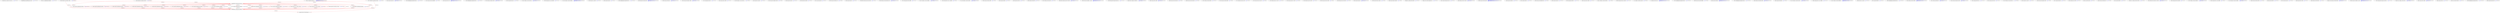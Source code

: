 digraph {
Node0x37fa3e0[label="  %mil.0.lcssa.i.i = phi i32 [ %118, %11..."];
Node0x37fa3e0 -> Node0x37fa3e0[label="D:0.00ns L:0",color=blue];
Node0x37fa4c0[label="  %quant26bt_pos.quant26bt_neg.i.i = sel..."];
Node0x37fa4c0 -> Node0x37fa4c0[label="D:20.00ns L:0",color=blue];
Node0x37fa5a0[label="  %ril.0.in.i.i = getelementptr inbounds..."];
Node0x37fa5a0 -> Node0x37fa5a0[label="D:20.00ns L:0",color=blue];
Node0x37fa680[label="  %ril.0.i.i = load i32* %ril.0.in.i.i, ..."];
Node0x37fa680 -> Node0x37fa680[label="D:0.00ns L:2",color=blue];
Node0x37fa680 -> Node0x37fa680[label="D:0.00ns L:2",color=blue];
Node0x37fa680 -> Node0x37fa680[label="D:0.00ns L:2",color=blue];
Node0x37dd1e0[label="  tail call fastcc void @upzero(i32 %128..."];
Node0x37fa680 -> Node0x37dd1e0[label="D:0.00ns L:2",color=red];
Node0x37e2460[label="  tail call fastcc void @upzero(i32 %200..."];
Node0x37fa680 -> Node0x37e2460[label="D:0.00ns L:2",color=red];
Node0x37fa760[label="  %124 = ashr i32 %ril.0.i.i, 2"];
Node0x37fa760 -> Node0x37fa760[label="D:0.00ns L:0",color=blue];
Node0x37fa760 -> Node0x37fa760[label="D:0.00ns L:0",color=blue];
Node0x37fa880[label="  %125 = getelementptr inbounds [16 x i3..."];
Node0x37fa880 -> Node0x37fa880[label="D:20.00ns L:0",color=blue];
Node0x37fa9e0[label="  %126 = load i32* %125, align 4, !tbaa ..."];
Node0x37fa9e0 -> Node0x37fa9e0[label="D:0.00ns L:1",color=blue];
Node0x37fa9e0 -> Node0x37dd1e0[label="D:0.00ns L:1",color=red];
Node0x37fa9e0 -> Node0x37e2460[label="D:0.00ns L:1",color=red];
Node0x37faac0[label="  %127 = mul nsw i32 %126, %detl.0"];
Node0x37faac0 -> Node0x37faac0[label="D:2.59ns L:1",color=blue];
Node0x37fabe0[label="  %128 = ashr i32 %127, 15"];
Node0x37fabe0 -> Node0x37fabe0[label="D:0.00ns L:0",color=blue];
Node0x37fabe0 -> Node0x37fabe0[label="D:0.00ns L:0",color=blue];
Node0x37fabe0 -> Node0x37fabe0[label="D:0.00ns L:0",color=blue];
Node0x37facc0[label="  %129 = getelementptr inbounds [16 x i3..."];
Node0x37facc0 -> Node0x37facc0[label="D:20.00ns L:0",color=blue];
Node0x37fada0[label="  %130 = load i32* %129, align 4, !tbaa ..."];
Node0x37fada0 -> Node0x37fada0[label="D:0.00ns L:1",color=blue];
Node0x37fada0 -> Node0x37dd1e0[label="D:0.00ns L:1",color=red];
Node0x37fada0 -> Node0x37e2460[label="D:0.00ns L:1",color=red];
Node0x37dc860[label="  %131 = add nsw i32 %nbl.0, %130"];
Node0x37dc860 -> Node0x37dc860[label="D:2.50ns L:0",color=blue];
Node0x37dc860 -> Node0x37dc860[label="D:2.50ns L:0",color=blue];
Node0x37dc940[label="  %132 = icmp slt i32 %131, 0"];
Node0x37dc940 -> Node0x37dc940[label="D:3.36ns L:0",color=blue];
Node0x37dca20[label="  %..i12.i3 = select i1 %132, i32 0, i32..."];
Node0x37dca20 -> Node0x37dca20[label="D:3.99ns L:0",color=blue];
Node0x37dca20 -> Node0x37dca20[label="D:3.99ns L:0",color=blue];
Node0x37dcb00[label="  %133 = icmp sgt i32 %..i12.i3, 18432"];
Node0x37dcb00 -> Node0x37dcb00[label="D:3.13ns L:0",color=blue];
Node0x37dcbe0[label="  %...i13.i4 = select i1 %133, i32 18432..."];
Node0x37dcbe0 -> Node0x37dcbe0[label="D:3.99ns L:0",color=blue];
Node0x37dcbe0 -> Node0x37dcbe0[label="D:3.99ns L:0",color=blue];
Node0x37dcbe0 -> Node0x37dcbe0[label="D:3.99ns L:0",color=blue];
Node0x37dccc0[label="  %134 = lshr i32 %...i13.i4, 6"];
Node0x37dccc0 -> Node0x37dccc0[label="D:0.00ns L:0",color=blue];
Node0x37dcda0[label="  %135 = and i32 %134, 31"];
Node0x37dcda0 -> Node0x37dcda0[label="D:0.00ns L:0",color=blue];
Node0x37dce80[label="  %136 = getelementptr inbounds [32 x i3..."];
Node0x37dce80 -> Node0x37dce80[label="D:20.00ns L:0",color=blue];
Node0x37dcfa0[label="  %137 = load i32* %136, align 4, !tbaa ..."];
Node0x37dcfa0 -> Node0x37dcfa0[label="D:0.00ns L:1",color=blue];
Node0x37dcfa0 -> Node0x37dd1e0[label="D:0.00ns L:1",color=red];
Node0x37dcfa0 -> Node0x37e2460[label="D:0.00ns L:1",color=red];
Node0x37dd0c0[label="  %138 = add nsw i32 %106, %128"];
Node0x37dd0c0 -> Node0x37dd0c0[label="D:2.50ns L:0",color=blue];
Node0x37dd0c0 -> Node0x37dd0c0[label="D:2.50ns L:0",color=blue];
Node0x37dd0c0 -> Node0x37dd0c0[label="D:2.50ns L:0",color=blue];
Node0x37deb80[label="  %161 = load i32* getelementptr inbound..."];
Node0x37dd1e0 -> Node0x37deb80[label="D:0.00ns L:1",color=red];
Node0x37dec60[label="  %162 = load i32* getelementptr inbound..."];
Node0x37dd1e0 -> Node0x37dec60[label="D:0.00ns L:1",color=red];
Node0x37deea0[label="  %164 = load i32* getelementptr inbound..."];
Node0x37dd1e0 -> Node0x37deea0[label="D:0.00ns L:1",color=red];
Node0x37defc0[label="  %165 = load i32* getelementptr inbound..."];
Node0x37dd1e0 -> Node0x37defc0[label="D:0.00ns L:1",color=red];
Node0x37df320[label="  %168 = load i32* getelementptr inbound..."];
Node0x37dd1e0 -> Node0x37df320[label="D:0.00ns L:1",color=red];
Node0x37df440[label="  %169 = load i32* getelementptr inbound..."];
Node0x37dd1e0 -> Node0x37df440[label="D:0.00ns L:1",color=red];
Node0x37df7a0[label="  %172 = load i32* getelementptr inbound..."];
Node0x37dd1e0 -> Node0x37df7a0[label="D:0.00ns L:1",color=red];
Node0x37df8c0[label="  %173 = load i32* getelementptr inbound..."];
Node0x37dd1e0 -> Node0x37df8c0[label="D:0.00ns L:1",color=red];
Node0x37dfc20[label="  %176 = load i32* getelementptr inbound..."];
Node0x37dd1e0 -> Node0x37dfc20[label="D:0.00ns L:1",color=red];
Node0x37dfd40[label="  %177 = load i32* getelementptr inbound..."];
Node0x37dd1e0 -> Node0x37dfd40[label="D:0.00ns L:1",color=red];
Node0x37e00a0[label="  %180 = load i32* getelementptr inbound..."];
Node0x37dd1e0 -> Node0x37e00a0[label="D:0.00ns L:1",color=red];
Node0x37e01c0[label="  %181 = load i32* getelementptr inbound..."];
Node0x37dd1e0 -> Node0x37e01c0[label="D:0.00ns L:1",color=red];
Node0x37e15c0[label="  %198 = load i32* %197, align 4, !tbaa ..."];
Node0x37dd1e0 -> Node0x37e15c0[label="D:0.00ns L:1",color=red];
Node0x37e1a00[label="  %202 = load i32* %201, align 4, !tbaa ..."];
Node0x37dd1e0 -> Node0x37e1a00[label="D:0.00ns L:1",color=red];
Node0x37e22a0[label="  %209 = load i32* %208, align 4, !tbaa ..."];
Node0x37dd1e0 -> Node0x37e22a0[label="D:0.00ns L:1",color=red];
Node0x37dd1e0 -> Node0x37e2460[label="D:0.00ns L:1",color=red];
Node0x37e40a0[label="  store i32 %234, i32* %235, align 4, !t..."];
Node0x37dd1e0 -> Node0x37e40a0[label="D:0.00ns L:1",color=red];
Node0x37dd2c0[label="  %139 = shl nsw i32 %al1.0, 2"];
Node0x37dd2c0 -> Node0x37dd2c0[label="D:0.00ns L:0",color=blue];
Node0x37dd2c0 -> Node0x37dd2c0[label="D:0.00ns L:0",color=blue];
Node0x37dd3a0[label="  %140 = mul nsw i32 %plt1.0, %138"];
Node0x37dd3a0 -> Node0x37dd3a0[label="D:2.59ns L:1",color=blue];
Node0x37dd3a0 -> Node0x37dd3a0[label="D:2.59ns L:1",color=blue];
Node0x37dd4c0[label="  %141 = icmp sgt i32 %140, -1"];
Node0x37dd4c0 -> Node0x37dd4c0[label="D:3.13ns L:0",color=blue];
Node0x37dd5a0[label="  %142 = sub nsw i32 0, %139"];
Node0x37dd5a0 -> Node0x37dd5a0[label="D:2.40ns L:0",color=blue];
Node0x37dd680[label="  %.1.i8.i5 = select i1 %141, i32 %142, ..."];
Node0x37dd680 -> Node0x37dd680[label="D:3.99ns L:0",color=blue];
Node0x37dd760[label="  %143 = ashr i32 %.1.i8.i5, 7"];
Node0x37dd760 -> Node0x37dd760[label="D:0.00ns L:0",color=blue];
Node0x37dd840[label="  %144 = mul nsw i32 %plt2.0, %138"];
Node0x37dd840 -> Node0x37dd840[label="D:2.59ns L:1",color=blue];
Node0x37dd920[label="  %145 = ashr i32 %144, 31"];
Node0x37dd920 -> Node0x37dd920[label="D:0.00ns L:0",color=blue];
Node0x37dda00[label="  %146 = and i32 %145, -256"];
Node0x37dda00 -> Node0x37dda00[label="D:0.00ns L:0",color=blue];
Node0x37ddae0[label="  %147 = or i32 %146, 128"];
Node0x37ddae0 -> Node0x37ddae0[label="D:0.00ns L:0",color=blue];
Node0x37ddbc0[label="  %148 = mul nsw i32 %al2.0, 127"];
Node0x37ddbc0 -> Node0x37ddbc0[label="D:2.59ns L:1",color=blue];
Node0x37ddca0[label="  %149 = ashr i32 %148, 7"];
Node0x37ddca0 -> Node0x37ddca0[label="D:0.00ns L:0",color=blue];
Node0x37ddd80[label="  %wd4.0.i9.i6 = add nsw i32 %143, %149"];
Node0x37ddd80 -> Node0x37ddd80[label="D:2.50ns L:0",color=blue];
Node0x37dde60[label="  %150 = add nsw i32 %wd4.0.i9.i6, %147"];
Node0x37dde60 -> Node0x37dde60[label="D:2.50ns L:0",color=blue];
Node0x37dde60 -> Node0x37dde60[label="D:2.50ns L:0",color=blue];
Node0x37ddf40[label="  %151 = icmp sgt i32 %150, 12288"];
Node0x37ddf40 -> Node0x37ddf40[label="D:3.13ns L:0",color=blue];
Node0x37de020[label="  %..i10.i7 = select i1 %151, i32 12288,..."];
Node0x37de020 -> Node0x37de020[label="D:3.99ns L:0",color=blue];
Node0x37de020 -> Node0x37de020[label="D:3.99ns L:0",color=blue];
Node0x37de100[label="  %152 = icmp slt i32 %..i10.i7, -12288"];
Node0x37de100 -> Node0x37de100[label="D:3.36ns L:0",color=blue];
Node0x37de1e0[label="  %...i11.i8 = select i1 %152, i32 -1228..."];
Node0x37de1e0 -> Node0x37de1e0[label="D:3.99ns L:0",color=blue];
Node0x37de1e0 -> Node0x37de1e0[label="D:3.99ns L:0",color=blue];
Node0x37de2c0[label="  %153 = mul nsw i32 %al1.0, 255"];
Node0x37de2c0 -> Node0x37de2c0[label="D:2.59ns L:1",color=blue];
Node0x37de3a0[label="  %154 = ashr i32 %153, 8"];
Node0x37de3a0 -> Node0x37de3a0[label="D:0.00ns L:0",color=blue];
Node0x37de480[label="  %155 = ashr i32 %140, 31"];
Node0x37de480 -> Node0x37de480[label="D:0.00ns L:0",color=blue];
Node0x37de560[label="  %156 = and i32 %155, -384"];
Node0x37de560 -> Node0x37de560[label="D:0.00ns L:0",color=blue];
Node0x37de640[label="  %157 = add nsw i32 %154, 192"];
Node0x37de640 -> Node0x37de640[label="D:2.50ns L:0",color=blue];
Node0x37de720[label="  %apl1.0.i5.i9 = add nsw i32 %157, %156"];
Node0x37de720 -> Node0x37de720[label="D:2.50ns L:0",color=blue];
Node0x37de720 -> Node0x37de720[label="D:2.50ns L:0",color=blue];
Node0x37de800[label="  %158 = sub nsw i32 15360, %...i11.i8"];
Node0x37de800 -> Node0x37de800[label="D:2.40ns L:0",color=blue];
Node0x37de800 -> Node0x37de800[label="D:2.40ns L:0",color=blue];
Node0x37de800 -> Node0x37de800[label="D:2.40ns L:0",color=blue];
Node0x37de8e0[label="  %159 = icmp sgt i32 %apl1.0.i5.i9, %15..."];
Node0x37de8e0 -> Node0x37de8e0[label="D:3.13ns L:0",color=blue];
Node0x37de9c0[label="  %.apl1.0.i6.i10 = select i1 %159, i32 ..."];
Node0x37de9c0 -> Node0x37de9c0[label="D:3.99ns L:0",color=blue];
Node0x37de9c0 -> Node0x37de9c0[label="D:3.99ns L:0",color=blue];
Node0x37deaa0[label="  %160 = sub nsw i32 0, %158"];
Node0x37deaa0 -> Node0x37deaa0[label="D:2.40ns L:0",color=blue];
Node0x37deaa0 -> Node0x37deaa0[label="D:2.40ns L:0",color=blue];
Node0x37deb80 -> Node0x37deb80[label="D:0.00ns L:2",color=blue];
Node0x37deb80 -> Node0x37e2460[label="D:0.00ns L:2",color=red];
Node0x37dec60 -> Node0x37dec60[label="D:0.00ns L:2",color=blue];
Node0x37dec60 -> Node0x37e2460[label="D:0.00ns L:2",color=red];
Node0x37ded40[label="  %163 = mul nsw i32 %162, %161"];
Node0x37ded40 -> Node0x37ded40[label="D:2.59ns L:1",color=blue];
Node0x37deea0 -> Node0x37deea0[label="D:0.00ns L:2",color=blue];
Node0x37deea0 -> Node0x37e2460[label="D:0.00ns L:2",color=red];
Node0x37defc0 -> Node0x37defc0[label="D:0.00ns L:2",color=blue];
Node0x37defc0 -> Node0x37e2460[label="D:0.00ns L:2",color=red];
Node0x37df0e0[label="  %166 = mul nsw i32 %165, %164"];
Node0x37df0e0 -> Node0x37df0e0[label="D:2.59ns L:1",color=blue];
Node0x37df240[label="  %167 = add nsw i32 %166, %163"];
Node0x37df240 -> Node0x37df240[label="D:2.50ns L:0",color=blue];
Node0x37df320 -> Node0x37df320[label="D:0.00ns L:2",color=blue];
Node0x37df320 -> Node0x37e2460[label="D:0.00ns L:2",color=red];
Node0x37df440 -> Node0x37df440[label="D:0.00ns L:2",color=blue];
Node0x37df440 -> Node0x37e2460[label="D:0.00ns L:2",color=red];
Node0x37df560[label="  %170 = mul nsw i32 %169, %168"];
Node0x37df560 -> Node0x37df560[label="D:2.59ns L:1",color=blue];
Node0x37df6c0[label="  %171 = add nsw i32 %167, %170"];
Node0x37df6c0 -> Node0x37df6c0[label="D:2.50ns L:0",color=blue];
Node0x37df7a0 -> Node0x37df7a0[label="D:0.00ns L:2",color=blue];
Node0x37df7a0 -> Node0x37e2460[label="D:0.00ns L:2",color=red];
Node0x37df8c0 -> Node0x37df8c0[label="D:0.00ns L:2",color=blue];
Node0x37df8c0 -> Node0x37e2460[label="D:0.00ns L:2",color=red];
Node0x37df9e0[label="  %174 = mul nsw i32 %173, %172"];
Node0x37df9e0 -> Node0x37df9e0[label="D:2.59ns L:1",color=blue];
Node0x37dfb40[label="  %175 = add nsw i32 %171, %174"];
Node0x37dfb40 -> Node0x37dfb40[label="D:2.50ns L:0",color=blue];
Node0x37dfc20 -> Node0x37dfc20[label="D:0.00ns L:2",color=blue];
Node0x37dfc20 -> Node0x37e2460[label="D:0.00ns L:2",color=red];
Node0x37dfd40 -> Node0x37dfd40[label="D:0.00ns L:2",color=blue];
Node0x37dfd40 -> Node0x37e2460[label="D:0.00ns L:2",color=red];
Node0x37dfe60[label="  %178 = mul nsw i32 %177, %176"];
Node0x37dfe60 -> Node0x37dfe60[label="D:2.59ns L:1",color=blue];
Node0x37dffc0[label="  %179 = add nsw i32 %175, %178"];
Node0x37dffc0 -> Node0x37dffc0[label="D:2.50ns L:0",color=blue];
Node0x37e00a0 -> Node0x37e00a0[label="D:0.00ns L:2",color=blue];
Node0x37e00a0 -> Node0x37e2460[label="D:0.00ns L:2",color=red];
Node0x37e01c0 -> Node0x37e01c0[label="D:0.00ns L:2",color=blue];
Node0x37e01c0 -> Node0x37e2460[label="D:0.00ns L:2",color=red];
Node0x37e02e0[label="  %182 = mul nsw i32 %181, %180"];
Node0x37e02e0 -> Node0x37e02e0[label="D:2.59ns L:1",color=blue];
Node0x37e0440[label="  %183 = add nsw i32 %179, %182"];
Node0x37e0440 -> Node0x37e0440[label="D:2.50ns L:0",color=blue];
Node0x37e0520[label="  %184 = ashr i32 %183, 14"];
Node0x37e0520 -> Node0x37e0520[label="D:0.00ns L:0",color=blue];
Node0x37e0520 -> Node0x37e0520[label="D:0.00ns L:0",color=blue];
Node0x37e0600[label="  %185 = mul i32 %ah1.0, %rh1.0"];
Node0x37e0600 -> Node0x37e0600[label="D:2.59ns L:1",color=blue];
Node0x37e06e0[label="  %186 = mul i32 %ah2.0, %rh2.0"];
Node0x37e06e0 -> Node0x37e06e0[label="D:2.59ns L:1",color=blue];
Node0x37e07c0[label="  %tmp.i3.i12 = add i32 %186, %185"];
Node0x37e07c0 -> Node0x37e07c0[label="D:2.50ns L:0",color=blue];
Node0x37e08a0[label="  %tmp1.i4.i13 = shl i32 %tmp.i3.i12, 1"];
Node0x37e08a0 -> Node0x37e08a0[label="D:0.00ns L:0",color=blue];
Node0x37e0980[label="  %187 = ashr i32 %tmp1.i4.i13, 15"];
Node0x37e0980 -> Node0x37e0980[label="D:0.00ns L:0",color=blue];
Node0x37e0a60[label="  %188 = add nsw i32 %187, %184"];
Node0x37e0a60 -> Node0x37e0a60[label="D:2.50ns L:0",color=blue];
Node0x37e0a60 -> Node0x37e0a60[label="D:2.50ns L:0",color=blue];
Node0x37e0b40[label="  %189 = sub nsw i32 %82, %188"];
Node0x37e0b40 -> Node0x37e0b40[label="D:2.40ns L:0",color=blue];
Node0x37e0b40 -> Node0x37e0b40[label="D:2.40ns L:0",color=blue];
Node0x37e0b40 -> Node0x37e0b40[label="D:2.40ns L:0",color=blue];
Node0x37e0b40 -> Node0x37e0b40[label="D:2.40ns L:0",color=blue];
Node0x37e0c20[label="  %190 = ashr i32 %189, 31"];
Node0x37e0c20 -> Node0x37e0c20[label="D:0.00ns L:0",color=blue];
Node0x37e0d00[label="  %191 = and i32 %190, -2"];
Node0x37e0d00 -> Node0x37e0d00[label="D:0.00ns L:0",color=blue];
Node0x37e0de0[label="  %192 = mul nsw i32 %deth.0, 564"];
Node0x37e0de0 -> Node0x37e0de0[label="D:2.59ns L:1",color=blue];
Node0x37e0ec0[label="  %193 = ashr i32 %192, 12"];
Node0x37e0ec0 -> Node0x37e0ec0[label="D:0.00ns L:0",color=blue];
Node0x37e0fa0[label="  %194 = icmp sgt i32 %189, -1"];
Node0x37e0fa0 -> Node0x37e0fa0[label="D:3.13ns L:0",color=blue];
Node0x37e1080[label="  %195 = sub nsw i32 0, %189"];
Node0x37e1080 -> Node0x37e1080[label="D:2.40ns L:0",color=blue];
Node0x37e1160[label="  %m.0.i.i = select i1 %194, i32 %189, i..."];
Node0x37e1160 -> Node0x37e1160[label="D:3.99ns L:0",color=blue];
Node0x37e1240[label="  %196 = icmp sgt i32 %m.0.i.i, %193"];
Node0x37e1240 -> Node0x37e1240[label="D:3.13ns L:0",color=blue];
Node0x37e1320[label="  %..v = select i1 %196, i32 2, i32 3"];
Node0x37e1320 -> Node0x37e1320[label="D:3.99ns L:0",color=blue];
Node0x37e1400[label="  %. = add nsw i32 %191, %..v"];
Node0x37e1400 -> Node0x37e1400[label="D:2.50ns L:0",color=blue];
Node0x37e1400 -> Node0x37e1400[label="D:2.50ns L:0",color=blue];
Node0x37e1400 -> Node0x37e1400[label="D:2.50ns L:0",color=blue];
Node0x37e14e0[label="  %197 = getelementptr inbounds [4 x i32..."];
Node0x37e14e0 -> Node0x37e14e0[label="D:20.00ns L:0",color=blue];
Node0x37e15c0 -> Node0x37e15c0[label="D:0.00ns L:1",color=blue];
Node0x37e15c0 -> Node0x37e2460[label="D:0.00ns L:1",color=red];
Node0x37e16e0[label="  %199 = mul nsw i32 %198, %deth.0"];
Node0x37e16e0 -> Node0x37e16e0[label="D:2.59ns L:1",color=blue];
Node0x37e1840[label="  %200 = ashr i32 %199, 15"];
Node0x37e1840 -> Node0x37e1840[label="D:0.00ns L:0",color=blue];
Node0x37e1840 -> Node0x37e1840[label="D:0.00ns L:0",color=blue];
Node0x37e1840 -> Node0x37e1840[label="D:0.00ns L:0",color=blue];
Node0x37e1920[label="  %201 = getelementptr inbounds [4 x i32..."];
Node0x37e1920 -> Node0x37e1920[label="D:20.00ns L:0",color=blue];
Node0x37e1a00 -> Node0x37e1a00[label="D:0.00ns L:1",color=blue];
Node0x37e1a00 -> Node0x37e2460[label="D:0.00ns L:1",color=red];
Node0x37e1b20[label="  %203 = add nsw i32 %nbh.0, %202"];
Node0x37e1b20 -> Node0x37e1b20[label="D:2.50ns L:0",color=blue];
Node0x37e1b20 -> Node0x37e1b20[label="D:2.50ns L:0",color=blue];
Node0x37e1c40[label="  %204 = icmp slt i32 %203, 0"];
Node0x37e1c40 -> Node0x37e1c40[label="D:3.36ns L:0",color=blue];
Node0x37e1d20[label="  %..i1.i14 = select i1 %204, i32 0, i32..."];
Node0x37e1d20 -> Node0x37e1d20[label="D:3.99ns L:0",color=blue];
Node0x37e1d20 -> Node0x37e1d20[label="D:3.99ns L:0",color=blue];
Node0x37e1e00[label="  %205 = icmp sgt i32 %..i1.i14, 22528"];
Node0x37e1e00 -> Node0x37e1e00[label="D:3.13ns L:0",color=blue];
Node0x37e1ee0[label="  %...i2.i15 = select i1 %205, i32 22528..."];
Node0x37e1ee0 -> Node0x37e1ee0[label="D:3.99ns L:0",color=blue];
Node0x37e1ee0 -> Node0x37e1ee0[label="D:3.99ns L:0",color=blue];
Node0x37e1ee0 -> Node0x37e1ee0[label="D:3.99ns L:0",color=blue];
Node0x37e1fc0[label="  %206 = lshr i32 %...i2.i15, 6"];
Node0x37e1fc0 -> Node0x37e1fc0[label="D:0.00ns L:0",color=blue];
Node0x37e20a0[label="  %207 = and i32 %206, 31"];
Node0x37e20a0 -> Node0x37e20a0[label="D:0.00ns L:0",color=blue];
Node0x37e2180[label="  %208 = getelementptr inbounds [32 x i3..."];
Node0x37e2180 -> Node0x37e2180[label="D:20.00ns L:0",color=blue];
Node0x37e22a0 -> Node0x37e22a0[label="D:0.00ns L:1",color=blue];
Node0x37e22a0 -> Node0x37e2460[label="D:0.00ns L:1",color=red];
Node0x37e2380[label="  %210 = add nsw i32 %184, %200"];
Node0x37e2380 -> Node0x37e2380[label="D:2.50ns L:0",color=blue];
Node0x37e2380 -> Node0x37e2380[label="D:2.50ns L:0",color=blue];
Node0x37e2380 -> Node0x37e2380[label="D:2.50ns L:0",color=blue];
Node0x37e2460 -> Node0x37e40a0[label="D:0.00ns L:1",color=red];
Node0x37e2540[label="  %211 = shl nsw i32 %ah1.0, 2"];
Node0x37e2540 -> Node0x37e2540[label="D:0.00ns L:0",color=blue];
Node0x37e2540 -> Node0x37e2540[label="D:0.00ns L:0",color=blue];
Node0x37e2620[label="  %212 = mul nsw i32 %ph1.0, %210"];
Node0x37e2620 -> Node0x37e2620[label="D:2.59ns L:1",color=blue];
Node0x37e2620 -> Node0x37e2620[label="D:2.59ns L:1",color=blue];
Node0x37e2740[label="  %213 = icmp sgt i32 %212, -1"];
Node0x37e2740 -> Node0x37e2740[label="D:3.13ns L:0",color=blue];
Node0x37e2820[label="  %214 = sub nsw i32 0, %211"];
Node0x37e2820 -> Node0x37e2820[label="D:2.40ns L:0",color=blue];
Node0x37e2900[label="  %.1.i.i16 = select i1 %213, i32 %214, ..."];
Node0x37e2900 -> Node0x37e2900[label="D:3.99ns L:0",color=blue];
Node0x37e29e0[label="  %215 = ashr i32 %.1.i.i16, 7"];
Node0x37e29e0 -> Node0x37e29e0[label="D:0.00ns L:0",color=blue];
Node0x37e2ac0[label="  %216 = mul nsw i32 %ph2.0, %210"];
Node0x37e2ac0 -> Node0x37e2ac0[label="D:2.59ns L:1",color=blue];
Node0x37e2ba0[label="  %217 = ashr i32 %216, 31"];
Node0x37e2ba0 -> Node0x37e2ba0[label="D:0.00ns L:0",color=blue];
Node0x37e2c80[label="  %218 = and i32 %217, -256"];
Node0x37e2c80 -> Node0x37e2c80[label="D:0.00ns L:0",color=blue];
Node0x37e2d60[label="  %219 = or i32 %218, 128"];
Node0x37e2d60 -> Node0x37e2d60[label="D:0.00ns L:0",color=blue];
Node0x37e2e40[label="  %220 = mul nsw i32 %ah2.0, 127"];
Node0x37e2e40 -> Node0x37e2e40[label="D:2.59ns L:1",color=blue];
Node0x37e2f20[label="  %221 = ashr i32 %220, 7"];
Node0x37e2f20 -> Node0x37e2f20[label="D:0.00ns L:0",color=blue];
Node0x37e3000[label="  %wd4.0.i.i17 = add nsw i32 %215, %221"];
Node0x37e3000 -> Node0x37e3000[label="D:2.50ns L:0",color=blue];
Node0x37e30e0[label="  %222 = add nsw i32 %wd4.0.i.i17, %219"];
Node0x37e30e0 -> Node0x37e30e0[label="D:2.50ns L:0",color=blue];
Node0x37e30e0 -> Node0x37e30e0[label="D:2.50ns L:0",color=blue];
Node0x37e31c0[label="  %223 = icmp sgt i32 %222, 12288"];
Node0x37e31c0 -> Node0x37e31c0[label="D:3.13ns L:0",color=blue];
Node0x37e32a0[label="  %..i.i18 = select i1 %223, i32 12288, ..."];
Node0x37e32a0 -> Node0x37e32a0[label="D:3.99ns L:0",color=blue];
Node0x37e32a0 -> Node0x37e32a0[label="D:3.99ns L:0",color=blue];
Node0x37e3380[label="  %224 = icmp slt i32 %..i.i18, -12288"];
Node0x37e3380 -> Node0x37e3380[label="D:3.36ns L:0",color=blue];
Node0x37e3460[label="  %...i.i19 = select i1 %224, i32 -12288..."];
Node0x37e3460 -> Node0x37e3460[label="D:3.99ns L:0",color=blue];
Node0x37e3460 -> Node0x37e3460[label="D:3.99ns L:0",color=blue];
Node0x37e3540[label="  %225 = mul nsw i32 %ah1.0, 255"];
Node0x37e3540 -> Node0x37e3540[label="D:2.59ns L:1",color=blue];
Node0x37e3620[label="  %226 = ashr i32 %225, 8"];
Node0x37e3620 -> Node0x37e3620[label="D:0.00ns L:0",color=blue];
Node0x37e3700[label="  %227 = ashr i32 %212, 31"];
Node0x37e3700 -> Node0x37e3700[label="D:0.00ns L:0",color=blue];
Node0x37e37e0[label="  %228 = and i32 %227, -384"];
Node0x37e37e0 -> Node0x37e37e0[label="D:0.00ns L:0",color=blue];
Node0x37e38c0[label="  %229 = add nsw i32 %226, 192"];
Node0x37e38c0 -> Node0x37e38c0[label="D:2.50ns L:0",color=blue];
Node0x37e39a0[label="  %apl1.0.i.i20 = add nsw i32 %229, %228"];
Node0x37e39a0 -> Node0x37e39a0[label="D:2.50ns L:0",color=blue];
Node0x37e39a0 -> Node0x37e39a0[label="D:2.50ns L:0",color=blue];
Node0x37e3a80[label="  %230 = sub nsw i32 15360, %...i.i19"];
Node0x37e3a80 -> Node0x37e3a80[label="D:2.40ns L:0",color=blue];
Node0x37e3a80 -> Node0x37e3a80[label="D:2.40ns L:0",color=blue];
Node0x37e3a80 -> Node0x37e3a80[label="D:2.40ns L:0",color=blue];
Node0x37e3b60[label="  %231 = icmp sgt i32 %apl1.0.i.i20, %23..."];
Node0x37e3b60 -> Node0x37e3b60[label="D:3.13ns L:0",color=blue];
Node0x37e3c40[label="  %.apl1.0.i.i21 = select i1 %231, i32 %..."];
Node0x37e3c40 -> Node0x37e3c40[label="D:3.99ns L:0",color=blue];
Node0x37e3c40 -> Node0x37e3c40[label="D:3.99ns L:0",color=blue];
Node0x37e3d20[label="  %232 = sub nsw i32 0, %230"];
Node0x37e3d20 -> Node0x37e3d20[label="D:2.40ns L:0",color=blue];
Node0x37e3d20 -> Node0x37e3d20[label="D:2.40ns L:0",color=blue];
Node0x37e3e00[label="  %233 = shl nsw i32 %., 6"];
Node0x37e3e00 -> Node0x37e3e00[label="D:0.00ns L:0",color=blue];
Node0x37e3ee0[label="  %234 = or i32 %233, %ril.0.i.i"];
Node0x37e3ee0 -> Node0x37e3ee0[label="D:0.87ns L:0",color=blue];
Node0x37e3fc0[label="  %235 = getelementptr inbounds [100 x i..."];
Node0x37e3fc0 -> Node0x37e3fc0[label="D:20.00ns L:0",color=blue];
Node0x37e4180[label="  %236 = icmp slt i32 %30, 100"];
Node0x37e4180 -> Node0x37e4180[label="D:3.36ns L:0",color=blue];
}
